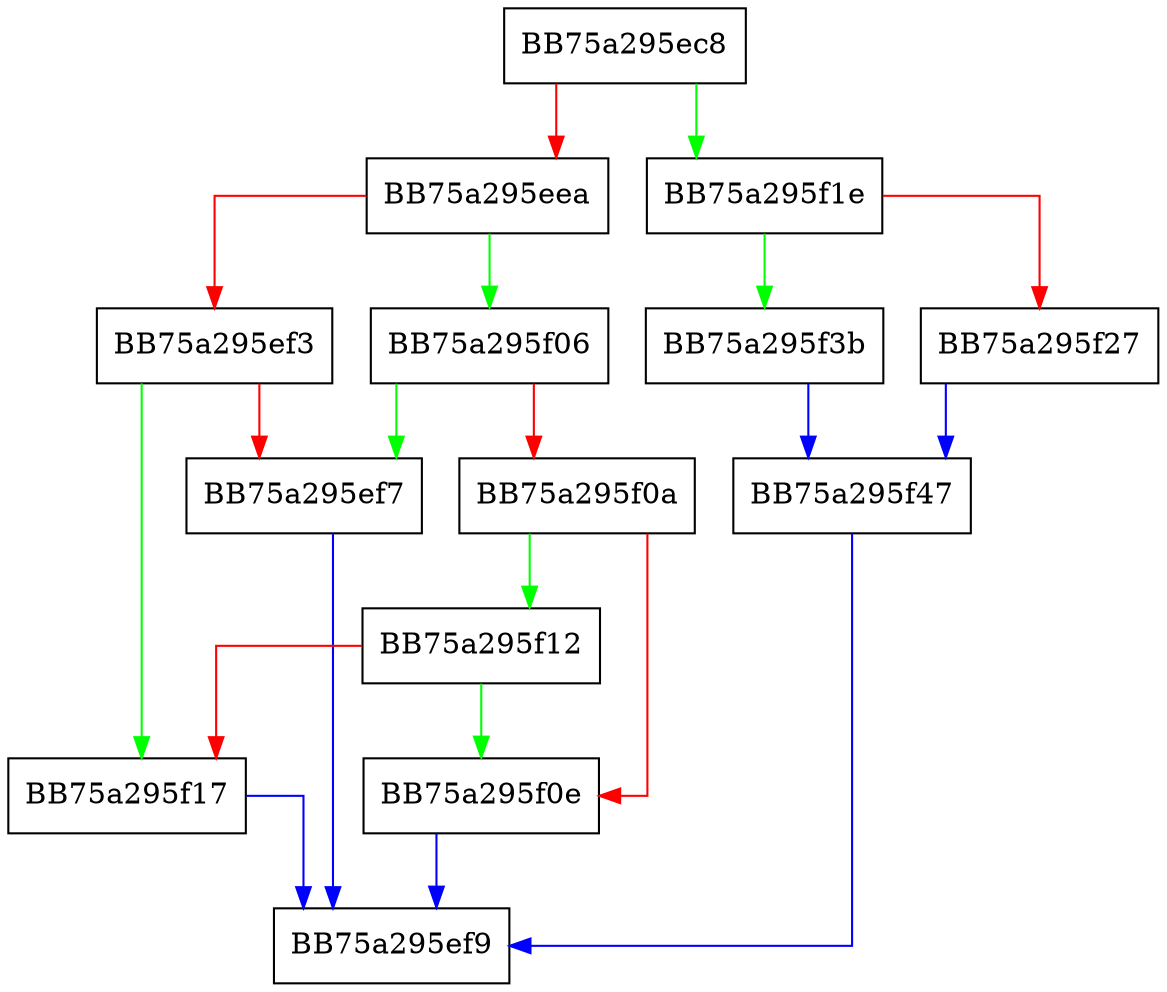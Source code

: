 digraph comparisonAffinity {
  node [shape="box"];
  graph [splines=ortho];
  BB75a295ec8 -> BB75a295f1e [color="green"];
  BB75a295ec8 -> BB75a295eea [color="red"];
  BB75a295eea -> BB75a295f06 [color="green"];
  BB75a295eea -> BB75a295ef3 [color="red"];
  BB75a295ef3 -> BB75a295f17 [color="green"];
  BB75a295ef3 -> BB75a295ef7 [color="red"];
  BB75a295ef7 -> BB75a295ef9 [color="blue"];
  BB75a295f06 -> BB75a295ef7 [color="green"];
  BB75a295f06 -> BB75a295f0a [color="red"];
  BB75a295f0a -> BB75a295f12 [color="green"];
  BB75a295f0a -> BB75a295f0e [color="red"];
  BB75a295f0e -> BB75a295ef9 [color="blue"];
  BB75a295f12 -> BB75a295f0e [color="green"];
  BB75a295f12 -> BB75a295f17 [color="red"];
  BB75a295f17 -> BB75a295ef9 [color="blue"];
  BB75a295f1e -> BB75a295f3b [color="green"];
  BB75a295f1e -> BB75a295f27 [color="red"];
  BB75a295f27 -> BB75a295f47 [color="blue"];
  BB75a295f3b -> BB75a295f47 [color="blue"];
  BB75a295f47 -> BB75a295ef9 [color="blue"];
}